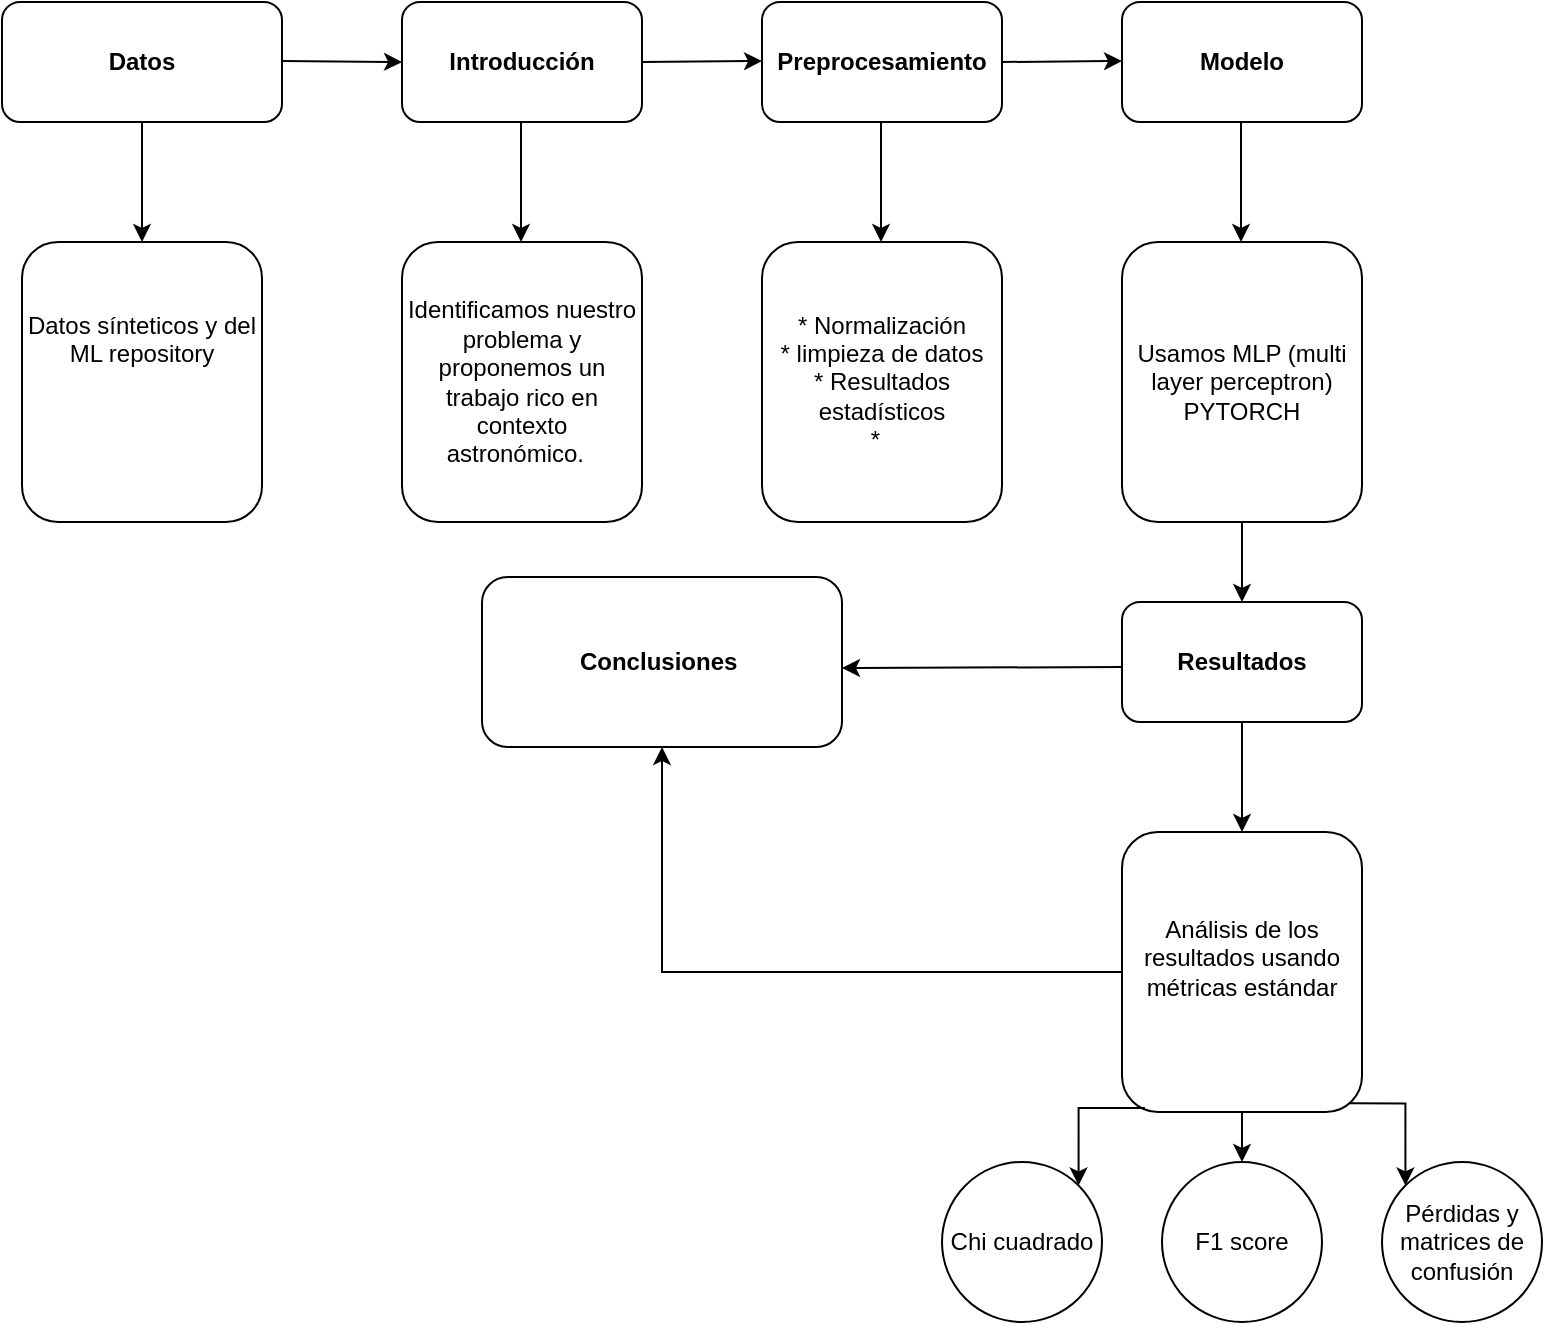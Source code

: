 <mxfile version="27.1.6">
  <diagram name="Página-1" id="nAZUWouQAm9b8Z7TDGsY">
    <mxGraphModel grid="1" page="1" gridSize="10" guides="1" tooltips="1" connect="1" arrows="1" fold="1" pageScale="1" pageWidth="827" pageHeight="1169" math="0" shadow="0">
      <root>
        <mxCell id="0" />
        <mxCell id="1" parent="0" />
        <mxCell id="ujWQ7ZXlaVEJHCrYgVqE-10" value="" style="edgeStyle=orthogonalEdgeStyle;rounded=0;orthogonalLoop=1;jettySize=auto;html=1;" edge="1" parent="1" source="auY8IGYgyxqj8WZNgKyZ-1" target="auY8IGYgyxqj8WZNgKyZ-11">
          <mxGeometry relative="1" as="geometry">
            <Array as="points">
              <mxPoint x="120" y="190" />
              <mxPoint x="120" y="190" />
            </Array>
          </mxGeometry>
        </mxCell>
        <mxCell id="auY8IGYgyxqj8WZNgKyZ-1" value="&lt;b&gt;Datos&lt;/b&gt;" style="rounded=1;whiteSpace=wrap;html=1;" vertex="1" parent="1">
          <mxGeometry x="50" y="100" width="140" height="60" as="geometry" />
        </mxCell>
        <mxCell id="auY8IGYgyxqj8WZNgKyZ-2" value="&lt;b&gt;Introducción&lt;/b&gt;" style="rounded=1;whiteSpace=wrap;html=1;" vertex="1" parent="1">
          <mxGeometry x="250" y="100" width="120" height="60" as="geometry" />
        </mxCell>
        <mxCell id="auY8IGYgyxqj8WZNgKyZ-3" value="&lt;b&gt;Preprocesamiento&lt;/b&gt;" style="rounded=1;whiteSpace=wrap;html=1;" vertex="1" parent="1">
          <mxGeometry x="430" y="100" width="120" height="60" as="geometry" />
        </mxCell>
        <mxCell id="auY8IGYgyxqj8WZNgKyZ-4" value="&lt;b&gt;Resultados&lt;/b&gt;" style="rounded=1;whiteSpace=wrap;html=1;" vertex="1" parent="1">
          <mxGeometry x="610" y="400" width="120" height="60" as="geometry" />
        </mxCell>
        <mxCell id="auY8IGYgyxqj8WZNgKyZ-5" value="" style="endArrow=classic;html=1;rounded=0;" edge="1" parent="1">
          <mxGeometry width="50" height="50" relative="1" as="geometry">
            <mxPoint x="489.5" y="160" as="sourcePoint" />
            <mxPoint x="489.5" y="220" as="targetPoint" />
          </mxGeometry>
        </mxCell>
        <mxCell id="auY8IGYgyxqj8WZNgKyZ-6" value="" style="endArrow=classic;html=1;rounded=0;" edge="1" parent="1">
          <mxGeometry width="50" height="50" relative="1" as="geometry">
            <mxPoint x="309.5" y="160" as="sourcePoint" />
            <mxPoint x="309.5" y="220" as="targetPoint" />
          </mxGeometry>
        </mxCell>
        <mxCell id="auY8IGYgyxqj8WZNgKyZ-7" value="" style="endArrow=classic;html=1;rounded=0;exitX=0.5;exitY=1;exitDx=0;exitDy=0;entryX=0.5;entryY=0;entryDx=0;entryDy=0;" edge="1" parent="1" source="auY8IGYgyxqj8WZNgKyZ-4" target="auY8IGYgyxqj8WZNgKyZ-10">
          <mxGeometry width="50" height="50" relative="1" as="geometry">
            <mxPoint x="669.5" y="515" as="sourcePoint" />
            <mxPoint x="669.5" y="575" as="targetPoint" />
          </mxGeometry>
        </mxCell>
        <mxCell id="auY8IGYgyxqj8WZNgKyZ-8" value="&lt;div&gt;* Normalización&lt;/div&gt;&lt;div&gt;* limpieza de datos&lt;/div&gt;&lt;div&gt;* Resultados estadísticos&lt;/div&gt;&lt;div&gt;*&amp;nbsp;&amp;nbsp;&lt;/div&gt;" style="rounded=1;whiteSpace=wrap;html=1;" vertex="1" parent="1">
          <mxGeometry x="430" y="220" width="120" height="140" as="geometry" />
        </mxCell>
        <mxCell id="auY8IGYgyxqj8WZNgKyZ-9" value="Identificamos nuestro problema y proponemos un trabajo rico en contexto astronómico.&amp;nbsp;&amp;nbsp;" style="rounded=1;whiteSpace=wrap;html=1;" vertex="1" parent="1">
          <mxGeometry x="250" y="220" width="120" height="140" as="geometry" />
        </mxCell>
        <mxCell id="auY8IGYgyxqj8WZNgKyZ-10" value="Análisis de los resultados usando métricas estándar&lt;div&gt;&lt;br&gt;&lt;/div&gt;" style="rounded=1;whiteSpace=wrap;html=1;" vertex="1" parent="1">
          <mxGeometry x="610" y="515" width="120" height="140" as="geometry" />
        </mxCell>
        <mxCell id="auY8IGYgyxqj8WZNgKyZ-11" value="&lt;div&gt;Datos sínteticos y del ML repository&lt;/div&gt;&lt;div&gt;&lt;br&gt;&lt;/div&gt;&lt;div&gt;&lt;br&gt;&lt;/div&gt;&lt;div&gt;&amp;nbsp;&lt;/div&gt;" style="rounded=1;whiteSpace=wrap;html=1;" vertex="1" parent="1">
          <mxGeometry x="60" y="220" width="120" height="140" as="geometry" />
        </mxCell>
        <mxCell id="auY8IGYgyxqj8WZNgKyZ-15" value="Chi cuadrado" style="ellipse;whiteSpace=wrap;html=1;aspect=fixed;" vertex="1" parent="1">
          <mxGeometry x="520" y="680" width="80" height="80" as="geometry" />
        </mxCell>
        <mxCell id="auY8IGYgyxqj8WZNgKyZ-16" value="F1 score" style="ellipse;whiteSpace=wrap;html=1;aspect=fixed;" vertex="1" parent="1">
          <mxGeometry x="630" y="680" width="80" height="80" as="geometry" />
        </mxCell>
        <mxCell id="auY8IGYgyxqj8WZNgKyZ-17" value="Pérdidas y matrices de confusión" style="ellipse;whiteSpace=wrap;html=1;aspect=fixed;" vertex="1" parent="1">
          <mxGeometry x="740" y="680" width="80" height="80" as="geometry" />
        </mxCell>
        <mxCell id="auY8IGYgyxqj8WZNgKyZ-21" value="&lt;b&gt;Modelo&lt;/b&gt;" style="rounded=1;whiteSpace=wrap;html=1;" vertex="1" parent="1">
          <mxGeometry x="610" y="100" width="120" height="60" as="geometry" />
        </mxCell>
        <mxCell id="auY8IGYgyxqj8WZNgKyZ-23" value="" style="edgeStyle=orthogonalEdgeStyle;rounded=0;orthogonalLoop=1;jettySize=auto;html=1;exitX=1;exitY=0.5;exitDx=0;exitDy=0;" edge="1" parent="1" source="auY8IGYgyxqj8WZNgKyZ-3">
          <mxGeometry relative="1" as="geometry">
            <mxPoint x="560" y="129.5" as="sourcePoint" />
            <mxPoint x="610" y="129.5" as="targetPoint" />
          </mxGeometry>
        </mxCell>
        <mxCell id="auY8IGYgyxqj8WZNgKyZ-24" value="&lt;div&gt;Usamos MLP (multi layer perceptron) PYTORCH&lt;/div&gt;" style="rounded=1;whiteSpace=wrap;html=1;" vertex="1" parent="1">
          <mxGeometry x="610" y="220" width="120" height="140" as="geometry" />
        </mxCell>
        <mxCell id="auY8IGYgyxqj8WZNgKyZ-25" value="" style="endArrow=classic;html=1;rounded=0;" edge="1" parent="1">
          <mxGeometry width="50" height="50" relative="1" as="geometry">
            <mxPoint x="669.5" y="160" as="sourcePoint" />
            <mxPoint x="669.5" y="220" as="targetPoint" />
          </mxGeometry>
        </mxCell>
        <mxCell id="auY8IGYgyxqj8WZNgKyZ-26" value="" style="edgeStyle=orthogonalEdgeStyle;rounded=0;orthogonalLoop=1;jettySize=auto;html=1;exitX=1;exitY=0.5;exitDx=0;exitDy=0;" edge="1" parent="1" source="auY8IGYgyxqj8WZNgKyZ-2">
          <mxGeometry relative="1" as="geometry">
            <mxPoint x="380" y="129.5" as="sourcePoint" />
            <mxPoint x="430" y="129.5" as="targetPoint" />
          </mxGeometry>
        </mxCell>
        <mxCell id="auY8IGYgyxqj8WZNgKyZ-27" value="" style="edgeStyle=orthogonalEdgeStyle;rounded=0;orthogonalLoop=1;jettySize=auto;html=1;entryX=0;entryY=0.5;entryDx=0;entryDy=0;" edge="1" parent="1" target="auY8IGYgyxqj8WZNgKyZ-2">
          <mxGeometry relative="1" as="geometry">
            <mxPoint x="190" y="129.5" as="sourcePoint" />
            <mxPoint x="230" y="129.5" as="targetPoint" />
          </mxGeometry>
        </mxCell>
        <mxCell id="auY8IGYgyxqj8WZNgKyZ-29" value="" style="edgeStyle=orthogonalEdgeStyle;rounded=0;orthogonalLoop=1;jettySize=auto;html=1;exitX=0.5;exitY=1;exitDx=0;exitDy=0;entryX=0.5;entryY=0;entryDx=0;entryDy=0;" edge="1" parent="1" source="auY8IGYgyxqj8WZNgKyZ-24" target="auY8IGYgyxqj8WZNgKyZ-4">
          <mxGeometry relative="1" as="geometry">
            <mxPoint x="650" y="420" as="sourcePoint" />
            <mxPoint x="670" y="450" as="targetPoint" />
          </mxGeometry>
        </mxCell>
        <mxCell id="auY8IGYgyxqj8WZNgKyZ-30" value="" style="edgeStyle=orthogonalEdgeStyle;rounded=0;orthogonalLoop=1;jettySize=auto;html=1;exitX=0.5;exitY=1;exitDx=0;exitDy=0;entryX=0.5;entryY=0;entryDx=0;entryDy=0;" edge="1" parent="1" source="auY8IGYgyxqj8WZNgKyZ-10" target="auY8IGYgyxqj8WZNgKyZ-16">
          <mxGeometry relative="1" as="geometry">
            <mxPoint x="640" y="670" as="sourcePoint" />
            <mxPoint x="690" y="670" as="targetPoint" />
          </mxGeometry>
        </mxCell>
        <mxCell id="auY8IGYgyxqj8WZNgKyZ-31" value="" style="edgeStyle=orthogonalEdgeStyle;rounded=0;orthogonalLoop=1;jettySize=auto;html=1;entryX=1;entryY=0;entryDx=0;entryDy=0;exitX=0.095;exitY=0.986;exitDx=0;exitDy=0;exitPerimeter=0;" edge="1" parent="1" source="auY8IGYgyxqj8WZNgKyZ-10" target="auY8IGYgyxqj8WZNgKyZ-15">
          <mxGeometry relative="1" as="geometry">
            <mxPoint x="609" y="640" as="sourcePoint" />
            <mxPoint x="609" y="670" as="targetPoint" />
          </mxGeometry>
        </mxCell>
        <mxCell id="auY8IGYgyxqj8WZNgKyZ-33" value="" style="edgeStyle=orthogonalEdgeStyle;rounded=0;orthogonalLoop=1;jettySize=auto;html=1;entryX=0;entryY=0;entryDx=0;entryDy=0;exitX=0.948;exitY=0.969;exitDx=0;exitDy=0;exitPerimeter=0;" edge="1" parent="1" source="auY8IGYgyxqj8WZNgKyZ-10" target="auY8IGYgyxqj8WZNgKyZ-17">
          <mxGeometry relative="1" as="geometry">
            <mxPoint x="803" y="641" as="sourcePoint" />
            <mxPoint x="770" y="680" as="targetPoint" />
          </mxGeometry>
        </mxCell>
        <mxCell id="auY8IGYgyxqj8WZNgKyZ-34" value="" style="endArrow=classic;html=1;rounded=0;" edge="1" parent="1">
          <mxGeometry width="50" height="50" relative="1" as="geometry">
            <mxPoint x="610" y="432.5" as="sourcePoint" />
            <mxPoint x="470" y="433" as="targetPoint" />
          </mxGeometry>
        </mxCell>
        <mxCell id="auY8IGYgyxqj8WZNgKyZ-35" value="&lt;b&gt;Conclusiones&lt;/b&gt;&amp;nbsp;" style="rounded=1;whiteSpace=wrap;html=1;" vertex="1" parent="1">
          <mxGeometry x="290" y="387.5" width="180" height="85" as="geometry" />
        </mxCell>
        <mxCell id="auY8IGYgyxqj8WZNgKyZ-36" value="" style="endArrow=classic;html=1;rounded=0;exitX=0;exitY=0.5;exitDx=0;exitDy=0;entryX=0.5;entryY=1;entryDx=0;entryDy=0;" edge="1" parent="1" source="auY8IGYgyxqj8WZNgKyZ-10" target="auY8IGYgyxqj8WZNgKyZ-35">
          <mxGeometry width="50" height="50" relative="1" as="geometry">
            <mxPoint x="360" y="640" as="sourcePoint" />
            <mxPoint x="360" y="695" as="targetPoint" />
            <Array as="points">
              <mxPoint x="380" y="585" />
            </Array>
          </mxGeometry>
        </mxCell>
      </root>
    </mxGraphModel>
  </diagram>
</mxfile>
